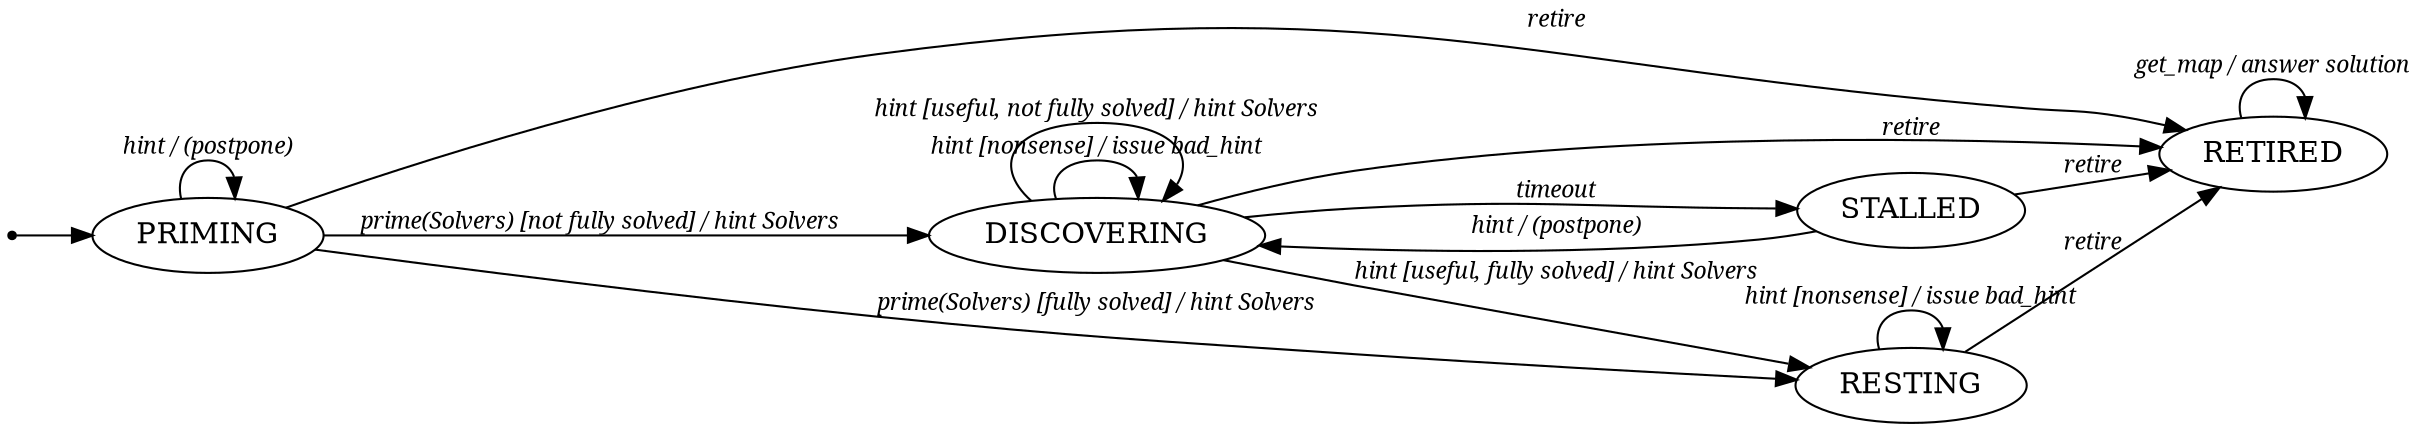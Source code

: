 digraph {

    rankdir="LR";

    edge[fontname="italic",fontsize="11pt"];

    start[shape=point,label=""];
    priming[label="PRIMING"];
    discovering[label="DISCOVERING"];
    stalled[label="STALLED"];
    resting[label="RESTING"];
    retired[label="RETIRED"];

    start -> priming;

    priming -> priming[label="hint / (postpone)"];
    priming -> discovering[label="prime(Solvers) [not fully solved] / hint Solvers"];
    priming -> resting[label="prime(Solvers) [fully solved] / hint Solvers"];
    priming -> retired[label="retire"]

    discovering -> stalled[label="timeout"];
    discovering -> discovering[label="hint [nonsense] / issue bad_hint"];
    discovering -> discovering[label="hint [useful, not fully solved] / hint Solvers"];
    discovering -> resting[label="hint [useful, fully solved] / hint Solvers"];
    discovering -> retired[label="retire"];

    stalled -> discovering[label="hint / (postpone)"];
    stalled -> retired[label="retire"];

    resting -> resting[label="hint [nonsense] / issue bad_hint"]
    resting -> retired[label="retire"];

    retired -> retired[label="get_map / answer solution"];

}
